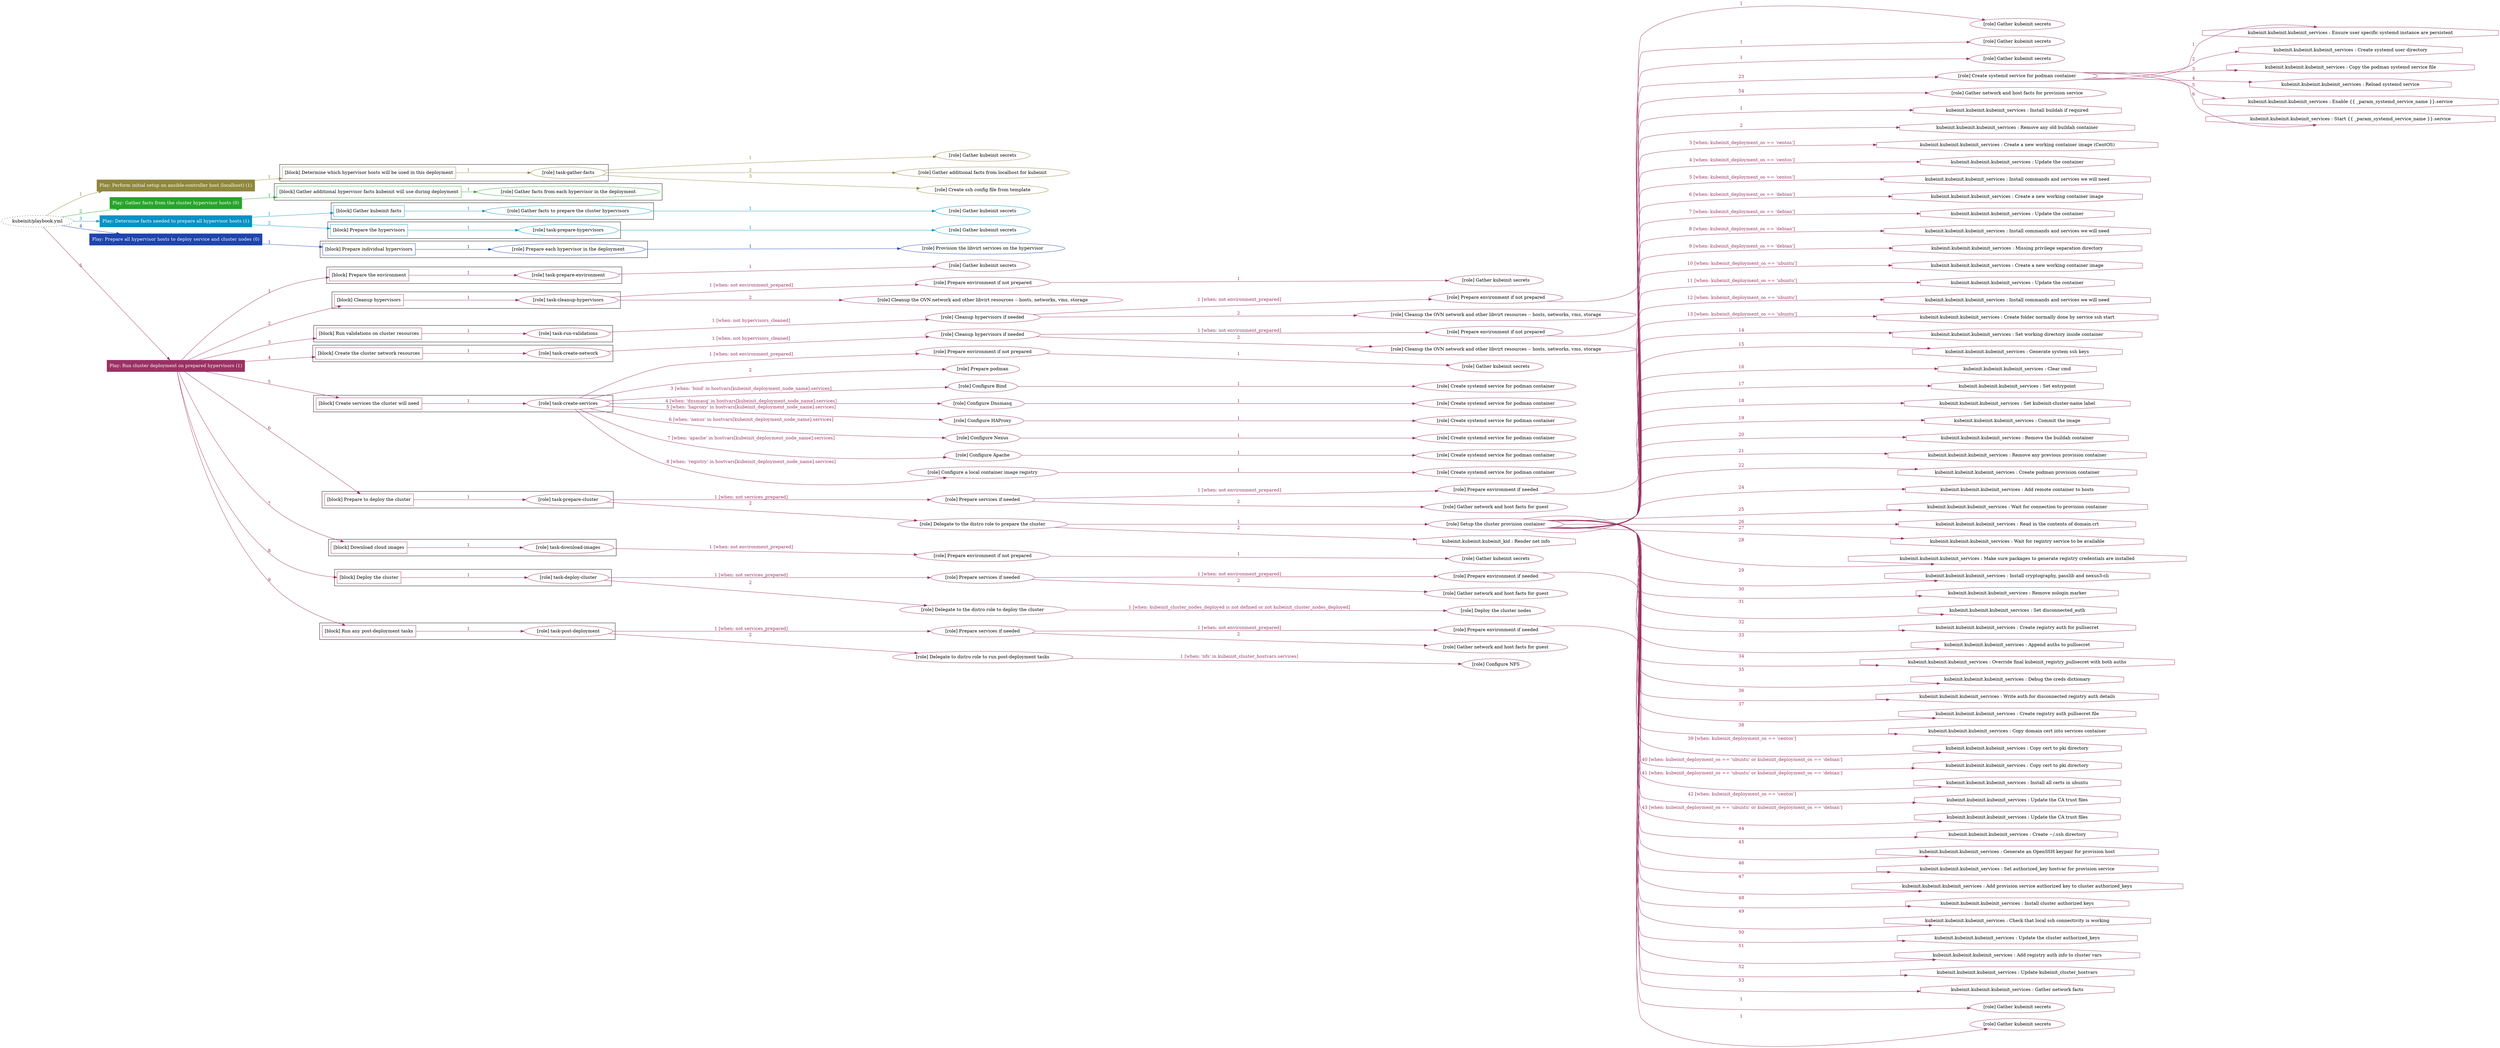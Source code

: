 digraph {
	graph [concentrate=true ordering=in rankdir=LR ratio=fill]
	edge [esep=5 sep=10]
	"kubeinit/playbook.yml" [URL="/home/runner/work/kubeinit/kubeinit/kubeinit/playbook.yml" id=playbook_3e022780 style=dotted]
	play_75b2520d [label="Play: Perform initial setup on ansible-controller host (localhost) (1)" URL="/home/runner/work/kubeinit/kubeinit/kubeinit/playbook.yml" color="#8f873d" fontcolor="#ffffff" id=play_75b2520d shape=box style=filled tooltip=localhost]
	"kubeinit/playbook.yml" -> play_75b2520d [label="1 " color="#8f873d" fontcolor="#8f873d" id=edge_c24d9a20 labeltooltip="1 " tooltip="1 "]
	subgraph "Gather kubeinit secrets" {
		role_4b3c1925 [label="[role] Gather kubeinit secrets" URL="/home/runner/.ansible/collections/ansible_collections/kubeinit/kubeinit/roles/kubeinit_prepare/tasks/build_hypervisors_group.yml" color="#8f873d" id=role_4b3c1925 tooltip="Gather kubeinit secrets"]
	}
	subgraph "Gather additional facts from localhost for kubeinit" {
		role_cf695c08 [label="[role] Gather additional facts from localhost for kubeinit" URL="/home/runner/.ansible/collections/ansible_collections/kubeinit/kubeinit/roles/kubeinit_prepare/tasks/build_hypervisors_group.yml" color="#8f873d" id=role_cf695c08 tooltip="Gather additional facts from localhost for kubeinit"]
	}
	subgraph "Create ssh config file from template" {
		role_6d578bcf [label="[role] Create ssh config file from template" URL="/home/runner/.ansible/collections/ansible_collections/kubeinit/kubeinit/roles/kubeinit_prepare/tasks/build_hypervisors_group.yml" color="#8f873d" id=role_6d578bcf tooltip="Create ssh config file from template"]
	}
	subgraph "task-gather-facts" {
		role_896e7561 [label="[role] task-gather-facts" URL="/home/runner/work/kubeinit/kubeinit/kubeinit/playbook.yml" color="#8f873d" id=role_896e7561 tooltip="task-gather-facts"]
		role_896e7561 -> role_4b3c1925 [label="1 " color="#8f873d" fontcolor="#8f873d" id=edge_9d42a30e labeltooltip="1 " tooltip="1 "]
		role_896e7561 -> role_cf695c08 [label="2 " color="#8f873d" fontcolor="#8f873d" id=edge_0bbb9f8c labeltooltip="2 " tooltip="2 "]
		role_896e7561 -> role_6d578bcf [label="3 " color="#8f873d" fontcolor="#8f873d" id=edge_ca4daf46 labeltooltip="3 " tooltip="3 "]
	}
	subgraph "Play: Perform initial setup on ansible-controller host (localhost) (1)" {
		play_75b2520d -> block_03e558ad [label=1 color="#8f873d" fontcolor="#8f873d" id=edge_45907403 labeltooltip=1 tooltip=1]
		subgraph cluster_block_03e558ad {
			block_03e558ad [label="[block] Determine which hypervisor hosts will be used in this deployment" URL="/home/runner/work/kubeinit/kubeinit/kubeinit/playbook.yml" color="#8f873d" id=block_03e558ad labeltooltip="Determine which hypervisor hosts will be used in this deployment" shape=box tooltip="Determine which hypervisor hosts will be used in this deployment"]
			block_03e558ad -> role_896e7561 [label="1 " color="#8f873d" fontcolor="#8f873d" id=edge_b12655c0 labeltooltip="1 " tooltip="1 "]
		}
	}
	play_a8670d38 [label="Play: Gather facts from the cluster hypervisor hosts (0)" URL="/home/runner/work/kubeinit/kubeinit/kubeinit/playbook.yml" color="#28a42c" fontcolor="#ffffff" id=play_a8670d38 shape=box style=filled tooltip="Play: Gather facts from the cluster hypervisor hosts (0)"]
	"kubeinit/playbook.yml" -> play_a8670d38 [label="2 " color="#28a42c" fontcolor="#28a42c" id=edge_923110ca labeltooltip="2 " tooltip="2 "]
	subgraph "Gather facts from each hypervisor in the deployment" {
		role_82c7f894 [label="[role] Gather facts from each hypervisor in the deployment" URL="/home/runner/work/kubeinit/kubeinit/kubeinit/playbook.yml" color="#28a42c" id=role_82c7f894 tooltip="Gather facts from each hypervisor in the deployment"]
	}
	subgraph "Play: Gather facts from the cluster hypervisor hosts (0)" {
		play_a8670d38 -> block_47103df5 [label=1 color="#28a42c" fontcolor="#28a42c" id=edge_fa60e655 labeltooltip=1 tooltip=1]
		subgraph cluster_block_47103df5 {
			block_47103df5 [label="[block] Gather additional hypervisor facts kubeinit will use during deployment" URL="/home/runner/work/kubeinit/kubeinit/kubeinit/playbook.yml" color="#28a42c" id=block_47103df5 labeltooltip="Gather additional hypervisor facts kubeinit will use during deployment" shape=box tooltip="Gather additional hypervisor facts kubeinit will use during deployment"]
			block_47103df5 -> role_82c7f894 [label="1 " color="#28a42c" fontcolor="#28a42c" id=edge_632ad618 labeltooltip="1 " tooltip="1 "]
		}
	}
	play_b3becc7c [label="Play: Determine facts needed to prepare all hypervisor hosts (1)" URL="/home/runner/work/kubeinit/kubeinit/kubeinit/playbook.yml" color="#0792c5" fontcolor="#ffffff" id=play_b3becc7c shape=box style=filled tooltip=localhost]
	"kubeinit/playbook.yml" -> play_b3becc7c [label="3 " color="#0792c5" fontcolor="#0792c5" id=edge_3ece193e labeltooltip="3 " tooltip="3 "]
	subgraph "Gather kubeinit secrets" {
		role_0fb1ce43 [label="[role] Gather kubeinit secrets" URL="/home/runner/.ansible/collections/ansible_collections/kubeinit/kubeinit/roles/kubeinit_prepare/tasks/gather_kubeinit_facts.yml" color="#0792c5" id=role_0fb1ce43 tooltip="Gather kubeinit secrets"]
	}
	subgraph "Gather facts to prepare the cluster hypervisors" {
		role_a7851ead [label="[role] Gather facts to prepare the cluster hypervisors" URL="/home/runner/work/kubeinit/kubeinit/kubeinit/playbook.yml" color="#0792c5" id=role_a7851ead tooltip="Gather facts to prepare the cluster hypervisors"]
		role_a7851ead -> role_0fb1ce43 [label="1 " color="#0792c5" fontcolor="#0792c5" id=edge_3426caac labeltooltip="1 " tooltip="1 "]
	}
	subgraph "Gather kubeinit secrets" {
		role_444ba2eb [label="[role] Gather kubeinit secrets" URL="/home/runner/.ansible/collections/ansible_collections/kubeinit/kubeinit/roles/kubeinit_prepare/tasks/gather_kubeinit_facts.yml" color="#0792c5" id=role_444ba2eb tooltip="Gather kubeinit secrets"]
	}
	subgraph "task-prepare-hypervisors" {
		role_3109c5a2 [label="[role] task-prepare-hypervisors" URL="/home/runner/work/kubeinit/kubeinit/kubeinit/playbook.yml" color="#0792c5" id=role_3109c5a2 tooltip="task-prepare-hypervisors"]
		role_3109c5a2 -> role_444ba2eb [label="1 " color="#0792c5" fontcolor="#0792c5" id=edge_16a3e648 labeltooltip="1 " tooltip="1 "]
	}
	subgraph "Play: Determine facts needed to prepare all hypervisor hosts (1)" {
		play_b3becc7c -> block_0f371520 [label=1 color="#0792c5" fontcolor="#0792c5" id=edge_d1ca09b9 labeltooltip=1 tooltip=1]
		subgraph cluster_block_0f371520 {
			block_0f371520 [label="[block] Gather kubeinit facts" URL="/home/runner/work/kubeinit/kubeinit/kubeinit/playbook.yml" color="#0792c5" id=block_0f371520 labeltooltip="Gather kubeinit facts" shape=box tooltip="Gather kubeinit facts"]
			block_0f371520 -> role_a7851ead [label="1 " color="#0792c5" fontcolor="#0792c5" id=edge_c43b0a6c labeltooltip="1 " tooltip="1 "]
		}
		play_b3becc7c -> block_4c49f2d8 [label=2 color="#0792c5" fontcolor="#0792c5" id=edge_ff3bc030 labeltooltip=2 tooltip=2]
		subgraph cluster_block_4c49f2d8 {
			block_4c49f2d8 [label="[block] Prepare the hypervisors" URL="/home/runner/work/kubeinit/kubeinit/kubeinit/playbook.yml" color="#0792c5" id=block_4c49f2d8 labeltooltip="Prepare the hypervisors" shape=box tooltip="Prepare the hypervisors"]
			block_4c49f2d8 -> role_3109c5a2 [label="1 " color="#0792c5" fontcolor="#0792c5" id=edge_01dde28d labeltooltip="1 " tooltip="1 "]
		}
	}
	play_182efe9e [label="Play: Prepare all hypervisor hosts to deploy service and cluster nodes (0)" URL="/home/runner/work/kubeinit/kubeinit/kubeinit/playbook.yml" color="#1e44ae" fontcolor="#ffffff" id=play_182efe9e shape=box style=filled tooltip="Play: Prepare all hypervisor hosts to deploy service and cluster nodes (0)"]
	"kubeinit/playbook.yml" -> play_182efe9e [label="4 " color="#1e44ae" fontcolor="#1e44ae" id=edge_210be56a labeltooltip="4 " tooltip="4 "]
	subgraph "Provision the libvirt services on the hypervisor" {
		role_d52bbdc7 [label="[role] Provision the libvirt services on the hypervisor" URL="/home/runner/.ansible/collections/ansible_collections/kubeinit/kubeinit/roles/kubeinit_prepare/tasks/prepare_hypervisor.yml" color="#1e44ae" id=role_d52bbdc7 tooltip="Provision the libvirt services on the hypervisor"]
	}
	subgraph "Prepare each hypervisor in the deployment" {
		role_a4128713 [label="[role] Prepare each hypervisor in the deployment" URL="/home/runner/work/kubeinit/kubeinit/kubeinit/playbook.yml" color="#1e44ae" id=role_a4128713 tooltip="Prepare each hypervisor in the deployment"]
		role_a4128713 -> role_d52bbdc7 [label="1 " color="#1e44ae" fontcolor="#1e44ae" id=edge_86c61a32 labeltooltip="1 " tooltip="1 "]
	}
	subgraph "Play: Prepare all hypervisor hosts to deploy service and cluster nodes (0)" {
		play_182efe9e -> block_b30636ac [label=1 color="#1e44ae" fontcolor="#1e44ae" id=edge_3335ca76 labeltooltip=1 tooltip=1]
		subgraph cluster_block_b30636ac {
			block_b30636ac [label="[block] Prepare individual hypervisors" URL="/home/runner/work/kubeinit/kubeinit/kubeinit/playbook.yml" color="#1e44ae" id=block_b30636ac labeltooltip="Prepare individual hypervisors" shape=box tooltip="Prepare individual hypervisors"]
			block_b30636ac -> role_a4128713 [label="1 " color="#1e44ae" fontcolor="#1e44ae" id=edge_9c181519 labeltooltip="1 " tooltip="1 "]
		}
	}
	play_43823312 [label="Play: Run cluster deployment on prepared hypervisors (1)" URL="/home/runner/work/kubeinit/kubeinit/kubeinit/playbook.yml" color="#9a3262" fontcolor="#ffffff" id=play_43823312 shape=box style=filled tooltip=localhost]
	"kubeinit/playbook.yml" -> play_43823312 [label="5 " color="#9a3262" fontcolor="#9a3262" id=edge_b37c0e09 labeltooltip="5 " tooltip="5 "]
	subgraph "Gather kubeinit secrets" {
		role_7391b5f4 [label="[role] Gather kubeinit secrets" URL="/home/runner/.ansible/collections/ansible_collections/kubeinit/kubeinit/roles/kubeinit_prepare/tasks/gather_kubeinit_facts.yml" color="#9a3262" id=role_7391b5f4 tooltip="Gather kubeinit secrets"]
	}
	subgraph "task-prepare-environment" {
		role_3f7035f8 [label="[role] task-prepare-environment" URL="/home/runner/work/kubeinit/kubeinit/kubeinit/playbook.yml" color="#9a3262" id=role_3f7035f8 tooltip="task-prepare-environment"]
		role_3f7035f8 -> role_7391b5f4 [label="1 " color="#9a3262" fontcolor="#9a3262" id=edge_8fe05133 labeltooltip="1 " tooltip="1 "]
	}
	subgraph "Gather kubeinit secrets" {
		role_2bbba44b [label="[role] Gather kubeinit secrets" URL="/home/runner/.ansible/collections/ansible_collections/kubeinit/kubeinit/roles/kubeinit_prepare/tasks/gather_kubeinit_facts.yml" color="#9a3262" id=role_2bbba44b tooltip="Gather kubeinit secrets"]
	}
	subgraph "Prepare environment if not prepared" {
		role_cb5e43b3 [label="[role] Prepare environment if not prepared" URL="/home/runner/.ansible/collections/ansible_collections/kubeinit/kubeinit/roles/kubeinit_prepare/tasks/cleanup_hypervisors.yml" color="#9a3262" id=role_cb5e43b3 tooltip="Prepare environment if not prepared"]
		role_cb5e43b3 -> role_2bbba44b [label="1 " color="#9a3262" fontcolor="#9a3262" id=edge_6dc03c0d labeltooltip="1 " tooltip="1 "]
	}
	subgraph "Cleanup the OVN network and other libvirt resources -- hosts, networks, vms, storage" {
		role_ee3e94e6 [label="[role] Cleanup the OVN network and other libvirt resources -- hosts, networks, vms, storage" URL="/home/runner/.ansible/collections/ansible_collections/kubeinit/kubeinit/roles/kubeinit_prepare/tasks/cleanup_hypervisors.yml" color="#9a3262" id=role_ee3e94e6 tooltip="Cleanup the OVN network and other libvirt resources -- hosts, networks, vms, storage"]
	}
	subgraph "task-cleanup-hypervisors" {
		role_443e4769 [label="[role] task-cleanup-hypervisors" URL="/home/runner/work/kubeinit/kubeinit/kubeinit/playbook.yml" color="#9a3262" id=role_443e4769 tooltip="task-cleanup-hypervisors"]
		role_443e4769 -> role_cb5e43b3 [label="1 [when: not environment_prepared]" color="#9a3262" fontcolor="#9a3262" id=edge_eede816d labeltooltip="1 [when: not environment_prepared]" tooltip="1 [when: not environment_prepared]"]
		role_443e4769 -> role_ee3e94e6 [label="2 " color="#9a3262" fontcolor="#9a3262" id=edge_01cd50de labeltooltip="2 " tooltip="2 "]
	}
	subgraph "Gather kubeinit secrets" {
		role_ea03daf9 [label="[role] Gather kubeinit secrets" URL="/home/runner/.ansible/collections/ansible_collections/kubeinit/kubeinit/roles/kubeinit_prepare/tasks/gather_kubeinit_facts.yml" color="#9a3262" id=role_ea03daf9 tooltip="Gather kubeinit secrets"]
	}
	subgraph "Prepare environment if not prepared" {
		role_332f8b91 [label="[role] Prepare environment if not prepared" URL="/home/runner/.ansible/collections/ansible_collections/kubeinit/kubeinit/roles/kubeinit_prepare/tasks/cleanup_hypervisors.yml" color="#9a3262" id=role_332f8b91 tooltip="Prepare environment if not prepared"]
		role_332f8b91 -> role_ea03daf9 [label="1 " color="#9a3262" fontcolor="#9a3262" id=edge_272539ed labeltooltip="1 " tooltip="1 "]
	}
	subgraph "Cleanup the OVN network and other libvirt resources -- hosts, networks, vms, storage" {
		role_9bbf0df5 [label="[role] Cleanup the OVN network and other libvirt resources -- hosts, networks, vms, storage" URL="/home/runner/.ansible/collections/ansible_collections/kubeinit/kubeinit/roles/kubeinit_prepare/tasks/cleanup_hypervisors.yml" color="#9a3262" id=role_9bbf0df5 tooltip="Cleanup the OVN network and other libvirt resources -- hosts, networks, vms, storage"]
	}
	subgraph "Cleanup hypervisors if needed" {
		role_54807c3f [label="[role] Cleanup hypervisors if needed" URL="/home/runner/.ansible/collections/ansible_collections/kubeinit/kubeinit/roles/kubeinit_validations/tasks/main.yml" color="#9a3262" id=role_54807c3f tooltip="Cleanup hypervisors if needed"]
		role_54807c3f -> role_332f8b91 [label="1 [when: not environment_prepared]" color="#9a3262" fontcolor="#9a3262" id=edge_0c479ecf labeltooltip="1 [when: not environment_prepared]" tooltip="1 [when: not environment_prepared]"]
		role_54807c3f -> role_9bbf0df5 [label="2 " color="#9a3262" fontcolor="#9a3262" id=edge_41f5ee01 labeltooltip="2 " tooltip="2 "]
	}
	subgraph "task-run-validations" {
		role_17f5243b [label="[role] task-run-validations" URL="/home/runner/work/kubeinit/kubeinit/kubeinit/playbook.yml" color="#9a3262" id=role_17f5243b tooltip="task-run-validations"]
		role_17f5243b -> role_54807c3f [label="1 [when: not hypervisors_cleaned]" color="#9a3262" fontcolor="#9a3262" id=edge_e80fa432 labeltooltip="1 [when: not hypervisors_cleaned]" tooltip="1 [when: not hypervisors_cleaned]"]
	}
	subgraph "Gather kubeinit secrets" {
		role_7c9d4f19 [label="[role] Gather kubeinit secrets" URL="/home/runner/.ansible/collections/ansible_collections/kubeinit/kubeinit/roles/kubeinit_prepare/tasks/gather_kubeinit_facts.yml" color="#9a3262" id=role_7c9d4f19 tooltip="Gather kubeinit secrets"]
	}
	subgraph "Prepare environment if not prepared" {
		role_c6d9df4b [label="[role] Prepare environment if not prepared" URL="/home/runner/.ansible/collections/ansible_collections/kubeinit/kubeinit/roles/kubeinit_prepare/tasks/cleanup_hypervisors.yml" color="#9a3262" id=role_c6d9df4b tooltip="Prepare environment if not prepared"]
		role_c6d9df4b -> role_7c9d4f19 [label="1 " color="#9a3262" fontcolor="#9a3262" id=edge_a41cdfe1 labeltooltip="1 " tooltip="1 "]
	}
	subgraph "Cleanup the OVN network and other libvirt resources -- hosts, networks, vms, storage" {
		role_8800d0d0 [label="[role] Cleanup the OVN network and other libvirt resources -- hosts, networks, vms, storage" URL="/home/runner/.ansible/collections/ansible_collections/kubeinit/kubeinit/roles/kubeinit_prepare/tasks/cleanup_hypervisors.yml" color="#9a3262" id=role_8800d0d0 tooltip="Cleanup the OVN network and other libvirt resources -- hosts, networks, vms, storage"]
	}
	subgraph "Cleanup hypervisors if needed" {
		role_d7c28c2f [label="[role] Cleanup hypervisors if needed" URL="/home/runner/.ansible/collections/ansible_collections/kubeinit/kubeinit/roles/kubeinit_libvirt/tasks/create_network.yml" color="#9a3262" id=role_d7c28c2f tooltip="Cleanup hypervisors if needed"]
		role_d7c28c2f -> role_c6d9df4b [label="1 [when: not environment_prepared]" color="#9a3262" fontcolor="#9a3262" id=edge_24995996 labeltooltip="1 [when: not environment_prepared]" tooltip="1 [when: not environment_prepared]"]
		role_d7c28c2f -> role_8800d0d0 [label="2 " color="#9a3262" fontcolor="#9a3262" id=edge_7704d097 labeltooltip="2 " tooltip="2 "]
	}
	subgraph "task-create-network" {
		role_03b2bc80 [label="[role] task-create-network" URL="/home/runner/work/kubeinit/kubeinit/kubeinit/playbook.yml" color="#9a3262" id=role_03b2bc80 tooltip="task-create-network"]
		role_03b2bc80 -> role_d7c28c2f [label="1 [when: not hypervisors_cleaned]" color="#9a3262" fontcolor="#9a3262" id=edge_8a5a8ea2 labeltooltip="1 [when: not hypervisors_cleaned]" tooltip="1 [when: not hypervisors_cleaned]"]
	}
	subgraph "Gather kubeinit secrets" {
		role_47baa909 [label="[role] Gather kubeinit secrets" URL="/home/runner/.ansible/collections/ansible_collections/kubeinit/kubeinit/roles/kubeinit_prepare/tasks/gather_kubeinit_facts.yml" color="#9a3262" id=role_47baa909 tooltip="Gather kubeinit secrets"]
	}
	subgraph "Prepare environment if not prepared" {
		role_c190fea9 [label="[role] Prepare environment if not prepared" URL="/home/runner/.ansible/collections/ansible_collections/kubeinit/kubeinit/roles/kubeinit_services/tasks/main.yml" color="#9a3262" id=role_c190fea9 tooltip="Prepare environment if not prepared"]
		role_c190fea9 -> role_47baa909 [label="1 " color="#9a3262" fontcolor="#9a3262" id=edge_6fb13182 labeltooltip="1 " tooltip="1 "]
	}
	subgraph "Prepare podman" {
		role_0b94502e [label="[role] Prepare podman" URL="/home/runner/.ansible/collections/ansible_collections/kubeinit/kubeinit/roles/kubeinit_services/tasks/00_create_service_pod.yml" color="#9a3262" id=role_0b94502e tooltip="Prepare podman"]
	}
	subgraph "Create systemd service for podman container" {
		role_2e0d0ec4 [label="[role] Create systemd service for podman container" URL="/home/runner/.ansible/collections/ansible_collections/kubeinit/kubeinit/roles/kubeinit_bind/tasks/main.yml" color="#9a3262" id=role_2e0d0ec4 tooltip="Create systemd service for podman container"]
	}
	subgraph "Configure Bind" {
		role_cd8cf6a2 [label="[role] Configure Bind" URL="/home/runner/.ansible/collections/ansible_collections/kubeinit/kubeinit/roles/kubeinit_services/tasks/start_services_containers.yml" color="#9a3262" id=role_cd8cf6a2 tooltip="Configure Bind"]
		role_cd8cf6a2 -> role_2e0d0ec4 [label="1 " color="#9a3262" fontcolor="#9a3262" id=edge_b8c452e8 labeltooltip="1 " tooltip="1 "]
	}
	subgraph "Create systemd service for podman container" {
		role_81ab9bd8 [label="[role] Create systemd service for podman container" URL="/home/runner/.ansible/collections/ansible_collections/kubeinit/kubeinit/roles/kubeinit_dnsmasq/tasks/main.yml" color="#9a3262" id=role_81ab9bd8 tooltip="Create systemd service for podman container"]
	}
	subgraph "Configure Dnsmasq" {
		role_6dd088a3 [label="[role] Configure Dnsmasq" URL="/home/runner/.ansible/collections/ansible_collections/kubeinit/kubeinit/roles/kubeinit_services/tasks/start_services_containers.yml" color="#9a3262" id=role_6dd088a3 tooltip="Configure Dnsmasq"]
		role_6dd088a3 -> role_81ab9bd8 [label="1 " color="#9a3262" fontcolor="#9a3262" id=edge_316513be labeltooltip="1 " tooltip="1 "]
	}
	subgraph "Create systemd service for podman container" {
		role_b1da200d [label="[role] Create systemd service for podman container" URL="/home/runner/.ansible/collections/ansible_collections/kubeinit/kubeinit/roles/kubeinit_haproxy/tasks/main.yml" color="#9a3262" id=role_b1da200d tooltip="Create systemd service for podman container"]
	}
	subgraph "Configure HAProxy" {
		role_11bc6f03 [label="[role] Configure HAProxy" URL="/home/runner/.ansible/collections/ansible_collections/kubeinit/kubeinit/roles/kubeinit_services/tasks/start_services_containers.yml" color="#9a3262" id=role_11bc6f03 tooltip="Configure HAProxy"]
		role_11bc6f03 -> role_b1da200d [label="1 " color="#9a3262" fontcolor="#9a3262" id=edge_5b1ed186 labeltooltip="1 " tooltip="1 "]
	}
	subgraph "Create systemd service for podman container" {
		role_4ea95695 [label="[role] Create systemd service for podman container" URL="/home/runner/.ansible/collections/ansible_collections/kubeinit/kubeinit/roles/kubeinit_nexus/tasks/main.yml" color="#9a3262" id=role_4ea95695 tooltip="Create systemd service for podman container"]
	}
	subgraph "Configure Nexus" {
		role_9c17bc10 [label="[role] Configure Nexus" URL="/home/runner/.ansible/collections/ansible_collections/kubeinit/kubeinit/roles/kubeinit_services/tasks/start_services_containers.yml" color="#9a3262" id=role_9c17bc10 tooltip="Configure Nexus"]
		role_9c17bc10 -> role_4ea95695 [label="1 " color="#9a3262" fontcolor="#9a3262" id=edge_31c18de6 labeltooltip="1 " tooltip="1 "]
	}
	subgraph "Create systemd service for podman container" {
		role_746bbe1f [label="[role] Create systemd service for podman container" URL="/home/runner/.ansible/collections/ansible_collections/kubeinit/kubeinit/roles/kubeinit_apache/tasks/main.yml" color="#9a3262" id=role_746bbe1f tooltip="Create systemd service for podman container"]
	}
	subgraph "Configure Apache" {
		role_8ca7f70a [label="[role] Configure Apache" URL="/home/runner/.ansible/collections/ansible_collections/kubeinit/kubeinit/roles/kubeinit_services/tasks/start_services_containers.yml" color="#9a3262" id=role_8ca7f70a tooltip="Configure Apache"]
		role_8ca7f70a -> role_746bbe1f [label="1 " color="#9a3262" fontcolor="#9a3262" id=edge_53d327b2 labeltooltip="1 " tooltip="1 "]
	}
	subgraph "Create systemd service for podman container" {
		role_7eeb532a [label="[role] Create systemd service for podman container" URL="/home/runner/.ansible/collections/ansible_collections/kubeinit/kubeinit/roles/kubeinit_registry/tasks/main.yml" color="#9a3262" id=role_7eeb532a tooltip="Create systemd service for podman container"]
	}
	subgraph "Configure a local container image registry" {
		role_c95713e4 [label="[role] Configure a local container image registry" URL="/home/runner/.ansible/collections/ansible_collections/kubeinit/kubeinit/roles/kubeinit_services/tasks/start_services_containers.yml" color="#9a3262" id=role_c95713e4 tooltip="Configure a local container image registry"]
		role_c95713e4 -> role_7eeb532a [label="1 " color="#9a3262" fontcolor="#9a3262" id=edge_6ce9582e labeltooltip="1 " tooltip="1 "]
	}
	subgraph "task-create-services" {
		role_c686624b [label="[role] task-create-services" URL="/home/runner/work/kubeinit/kubeinit/kubeinit/playbook.yml" color="#9a3262" id=role_c686624b tooltip="task-create-services"]
		role_c686624b -> role_c190fea9 [label="1 [when: not environment_prepared]" color="#9a3262" fontcolor="#9a3262" id=edge_4712945f labeltooltip="1 [when: not environment_prepared]" tooltip="1 [when: not environment_prepared]"]
		role_c686624b -> role_0b94502e [label="2 " color="#9a3262" fontcolor="#9a3262" id=edge_efceb2ca labeltooltip="2 " tooltip="2 "]
		role_c686624b -> role_cd8cf6a2 [label="3 [when: 'bind' in hostvars[kubeinit_deployment_node_name].services]" color="#9a3262" fontcolor="#9a3262" id=edge_bc058818 labeltooltip="3 [when: 'bind' in hostvars[kubeinit_deployment_node_name].services]" tooltip="3 [when: 'bind' in hostvars[kubeinit_deployment_node_name].services]"]
		role_c686624b -> role_6dd088a3 [label="4 [when: 'dnsmasq' in hostvars[kubeinit_deployment_node_name].services]" color="#9a3262" fontcolor="#9a3262" id=edge_4ff6d650 labeltooltip="4 [when: 'dnsmasq' in hostvars[kubeinit_deployment_node_name].services]" tooltip="4 [when: 'dnsmasq' in hostvars[kubeinit_deployment_node_name].services]"]
		role_c686624b -> role_11bc6f03 [label="5 [when: 'haproxy' in hostvars[kubeinit_deployment_node_name].services]" color="#9a3262" fontcolor="#9a3262" id=edge_45bf9367 labeltooltip="5 [when: 'haproxy' in hostvars[kubeinit_deployment_node_name].services]" tooltip="5 [when: 'haproxy' in hostvars[kubeinit_deployment_node_name].services]"]
		role_c686624b -> role_9c17bc10 [label="6 [when: 'nexus' in hostvars[kubeinit_deployment_node_name].services]" color="#9a3262" fontcolor="#9a3262" id=edge_ffba8159 labeltooltip="6 [when: 'nexus' in hostvars[kubeinit_deployment_node_name].services]" tooltip="6 [when: 'nexus' in hostvars[kubeinit_deployment_node_name].services]"]
		role_c686624b -> role_8ca7f70a [label="7 [when: 'apache' in hostvars[kubeinit_deployment_node_name].services]" color="#9a3262" fontcolor="#9a3262" id=edge_5005c199 labeltooltip="7 [when: 'apache' in hostvars[kubeinit_deployment_node_name].services]" tooltip="7 [when: 'apache' in hostvars[kubeinit_deployment_node_name].services]"]
		role_c686624b -> role_c95713e4 [label="8 [when: 'registry' in hostvars[kubeinit_deployment_node_name].services]" color="#9a3262" fontcolor="#9a3262" id=edge_38c75b53 labeltooltip="8 [when: 'registry' in hostvars[kubeinit_deployment_node_name].services]" tooltip="8 [when: 'registry' in hostvars[kubeinit_deployment_node_name].services]"]
	}
	subgraph "Gather kubeinit secrets" {
		role_3630109f [label="[role] Gather kubeinit secrets" URL="/home/runner/.ansible/collections/ansible_collections/kubeinit/kubeinit/roles/kubeinit_prepare/tasks/gather_kubeinit_facts.yml" color="#9a3262" id=role_3630109f tooltip="Gather kubeinit secrets"]
	}
	subgraph "Prepare environment if needed" {
		role_41476cb8 [label="[role] Prepare environment if needed" URL="/home/runner/.ansible/collections/ansible_collections/kubeinit/kubeinit/roles/kubeinit_services/tasks/prepare_services.yml" color="#9a3262" id=role_41476cb8 tooltip="Prepare environment if needed"]
		role_41476cb8 -> role_3630109f [label="1 " color="#9a3262" fontcolor="#9a3262" id=edge_fe94cd4b labeltooltip="1 " tooltip="1 "]
	}
	subgraph "Gather network and host facts for guest" {
		role_675cc3e4 [label="[role] Gather network and host facts for guest" URL="/home/runner/.ansible/collections/ansible_collections/kubeinit/kubeinit/roles/kubeinit_services/tasks/prepare_services.yml" color="#9a3262" id=role_675cc3e4 tooltip="Gather network and host facts for guest"]
	}
	subgraph "Prepare services if needed" {
		role_92705316 [label="[role] Prepare services if needed" URL="/home/runner/.ansible/collections/ansible_collections/kubeinit/kubeinit/roles/kubeinit_prepare/tasks/prepare_cluster.yml" color="#9a3262" id=role_92705316 tooltip="Prepare services if needed"]
		role_92705316 -> role_41476cb8 [label="1 [when: not environment_prepared]" color="#9a3262" fontcolor="#9a3262" id=edge_267093b3 labeltooltip="1 [when: not environment_prepared]" tooltip="1 [when: not environment_prepared]"]
		role_92705316 -> role_675cc3e4 [label="2 " color="#9a3262" fontcolor="#9a3262" id=edge_14fc7f67 labeltooltip="2 " tooltip="2 "]
	}
	subgraph "Create systemd service for podman container" {
		role_fb256685 [label="[role] Create systemd service for podman container" URL="/home/runner/.ansible/collections/ansible_collections/kubeinit/kubeinit/roles/kubeinit_services/tasks/create_provision_container.yml" color="#9a3262" id=role_fb256685 tooltip="Create systemd service for podman container"]
		task_a18a41c4 [label="kubeinit.kubeinit.kubeinit_services : Ensure user specific systemd instance are persistent" URL="/home/runner/.ansible/collections/ansible_collections/kubeinit/kubeinit/roles/kubeinit_services/tasks/create_managed_service.yml" color="#9a3262" id=task_a18a41c4 shape=octagon tooltip="kubeinit.kubeinit.kubeinit_services : Ensure user specific systemd instance are persistent"]
		role_fb256685 -> task_a18a41c4 [label="1 " color="#9a3262" fontcolor="#9a3262" id=edge_aee554b8 labeltooltip="1 " tooltip="1 "]
		task_3e7a6a9a [label="kubeinit.kubeinit.kubeinit_services : Create systemd user directory" URL="/home/runner/.ansible/collections/ansible_collections/kubeinit/kubeinit/roles/kubeinit_services/tasks/create_managed_service.yml" color="#9a3262" id=task_3e7a6a9a shape=octagon tooltip="kubeinit.kubeinit.kubeinit_services : Create systemd user directory"]
		role_fb256685 -> task_3e7a6a9a [label="2 " color="#9a3262" fontcolor="#9a3262" id=edge_ed11e4f8 labeltooltip="2 " tooltip="2 "]
		task_c48f45c0 [label="kubeinit.kubeinit.kubeinit_services : Copy the podman systemd service file" URL="/home/runner/.ansible/collections/ansible_collections/kubeinit/kubeinit/roles/kubeinit_services/tasks/create_managed_service.yml" color="#9a3262" id=task_c48f45c0 shape=octagon tooltip="kubeinit.kubeinit.kubeinit_services : Copy the podman systemd service file"]
		role_fb256685 -> task_c48f45c0 [label="3 " color="#9a3262" fontcolor="#9a3262" id=edge_af1710bd labeltooltip="3 " tooltip="3 "]
		task_1b9edc76 [label="kubeinit.kubeinit.kubeinit_services : Reload systemd service" URL="/home/runner/.ansible/collections/ansible_collections/kubeinit/kubeinit/roles/kubeinit_services/tasks/create_managed_service.yml" color="#9a3262" id=task_1b9edc76 shape=octagon tooltip="kubeinit.kubeinit.kubeinit_services : Reload systemd service"]
		role_fb256685 -> task_1b9edc76 [label="4 " color="#9a3262" fontcolor="#9a3262" id=edge_f6f79c31 labeltooltip="4 " tooltip="4 "]
		task_3010d9bf [label="kubeinit.kubeinit.kubeinit_services : Enable {{ _param_systemd_service_name }}.service" URL="/home/runner/.ansible/collections/ansible_collections/kubeinit/kubeinit/roles/kubeinit_services/tasks/create_managed_service.yml" color="#9a3262" id=task_3010d9bf shape=octagon tooltip="kubeinit.kubeinit.kubeinit_services : Enable {{ _param_systemd_service_name }}.service"]
		role_fb256685 -> task_3010d9bf [label="5 " color="#9a3262" fontcolor="#9a3262" id=edge_7170af90 labeltooltip="5 " tooltip="5 "]
		task_9bddc11a [label="kubeinit.kubeinit.kubeinit_services : Start {{ _param_systemd_service_name }}.service" URL="/home/runner/.ansible/collections/ansible_collections/kubeinit/kubeinit/roles/kubeinit_services/tasks/create_managed_service.yml" color="#9a3262" id=task_9bddc11a shape=octagon tooltip="kubeinit.kubeinit.kubeinit_services : Start {{ _param_systemd_service_name }}.service"]
		role_fb256685 -> task_9bddc11a [label="6 " color="#9a3262" fontcolor="#9a3262" id=edge_62d1c6a0 labeltooltip="6 " tooltip="6 "]
	}
	subgraph "Gather network and host facts for provision service" {
		role_1ac31379 [label="[role] Gather network and host facts for provision service" URL="/home/runner/.ansible/collections/ansible_collections/kubeinit/kubeinit/roles/kubeinit_services/tasks/create_provision_container.yml" color="#9a3262" id=role_1ac31379 tooltip="Gather network and host facts for provision service"]
	}
	subgraph "Setup the cluster provision container" {
		role_01fe79c2 [label="[role] Setup the cluster provision container" URL="/home/runner/.ansible/collections/ansible_collections/kubeinit/kubeinit/roles/kubeinit_kid/tasks/prepare_cluster.yml" color="#9a3262" id=role_01fe79c2 tooltip="Setup the cluster provision container"]
		task_22e3fe11 [label="kubeinit.kubeinit.kubeinit_services : Install buildah if required" URL="/home/runner/.ansible/collections/ansible_collections/kubeinit/kubeinit/roles/kubeinit_services/tasks/create_provision_container.yml" color="#9a3262" id=task_22e3fe11 shape=octagon tooltip="kubeinit.kubeinit.kubeinit_services : Install buildah if required"]
		role_01fe79c2 -> task_22e3fe11 [label="1 " color="#9a3262" fontcolor="#9a3262" id=edge_f4ae6163 labeltooltip="1 " tooltip="1 "]
		task_72ac1a8e [label="kubeinit.kubeinit.kubeinit_services : Remove any old buildah container" URL="/home/runner/.ansible/collections/ansible_collections/kubeinit/kubeinit/roles/kubeinit_services/tasks/create_provision_container.yml" color="#9a3262" id=task_72ac1a8e shape=octagon tooltip="kubeinit.kubeinit.kubeinit_services : Remove any old buildah container"]
		role_01fe79c2 -> task_72ac1a8e [label="2 " color="#9a3262" fontcolor="#9a3262" id=edge_44dc9313 labeltooltip="2 " tooltip="2 "]
		task_27fee220 [label="kubeinit.kubeinit.kubeinit_services : Create a new working container image (CentOS)" URL="/home/runner/.ansible/collections/ansible_collections/kubeinit/kubeinit/roles/kubeinit_services/tasks/create_provision_container.yml" color="#9a3262" id=task_27fee220 shape=octagon tooltip="kubeinit.kubeinit.kubeinit_services : Create a new working container image (CentOS)"]
		role_01fe79c2 -> task_27fee220 [label="3 [when: kubeinit_deployment_os == 'centos']" color="#9a3262" fontcolor="#9a3262" id=edge_36342973 labeltooltip="3 [when: kubeinit_deployment_os == 'centos']" tooltip="3 [when: kubeinit_deployment_os == 'centos']"]
		task_b2f43013 [label="kubeinit.kubeinit.kubeinit_services : Update the container" URL="/home/runner/.ansible/collections/ansible_collections/kubeinit/kubeinit/roles/kubeinit_services/tasks/create_provision_container.yml" color="#9a3262" id=task_b2f43013 shape=octagon tooltip="kubeinit.kubeinit.kubeinit_services : Update the container"]
		role_01fe79c2 -> task_b2f43013 [label="4 [when: kubeinit_deployment_os == 'centos']" color="#9a3262" fontcolor="#9a3262" id=edge_f3efa95e labeltooltip="4 [when: kubeinit_deployment_os == 'centos']" tooltip="4 [when: kubeinit_deployment_os == 'centos']"]
		task_688917ef [label="kubeinit.kubeinit.kubeinit_services : Install commands and services we will need" URL="/home/runner/.ansible/collections/ansible_collections/kubeinit/kubeinit/roles/kubeinit_services/tasks/create_provision_container.yml" color="#9a3262" id=task_688917ef shape=octagon tooltip="kubeinit.kubeinit.kubeinit_services : Install commands and services we will need"]
		role_01fe79c2 -> task_688917ef [label="5 [when: kubeinit_deployment_os == 'centos']" color="#9a3262" fontcolor="#9a3262" id=edge_21c3b8c5 labeltooltip="5 [when: kubeinit_deployment_os == 'centos']" tooltip="5 [when: kubeinit_deployment_os == 'centos']"]
		task_38607445 [label="kubeinit.kubeinit.kubeinit_services : Create a new working container image" URL="/home/runner/.ansible/collections/ansible_collections/kubeinit/kubeinit/roles/kubeinit_services/tasks/create_provision_container.yml" color="#9a3262" id=task_38607445 shape=octagon tooltip="kubeinit.kubeinit.kubeinit_services : Create a new working container image"]
		role_01fe79c2 -> task_38607445 [label="6 [when: kubeinit_deployment_os == 'debian']" color="#9a3262" fontcolor="#9a3262" id=edge_8118cccf labeltooltip="6 [when: kubeinit_deployment_os == 'debian']" tooltip="6 [when: kubeinit_deployment_os == 'debian']"]
		task_9398dbee [label="kubeinit.kubeinit.kubeinit_services : Update the container" URL="/home/runner/.ansible/collections/ansible_collections/kubeinit/kubeinit/roles/kubeinit_services/tasks/create_provision_container.yml" color="#9a3262" id=task_9398dbee shape=octagon tooltip="kubeinit.kubeinit.kubeinit_services : Update the container"]
		role_01fe79c2 -> task_9398dbee [label="7 [when: kubeinit_deployment_os == 'debian']" color="#9a3262" fontcolor="#9a3262" id=edge_203d843c labeltooltip="7 [when: kubeinit_deployment_os == 'debian']" tooltip="7 [when: kubeinit_deployment_os == 'debian']"]
		task_15cad26b [label="kubeinit.kubeinit.kubeinit_services : Install commands and services we will need" URL="/home/runner/.ansible/collections/ansible_collections/kubeinit/kubeinit/roles/kubeinit_services/tasks/create_provision_container.yml" color="#9a3262" id=task_15cad26b shape=octagon tooltip="kubeinit.kubeinit.kubeinit_services : Install commands and services we will need"]
		role_01fe79c2 -> task_15cad26b [label="8 [when: kubeinit_deployment_os == 'debian']" color="#9a3262" fontcolor="#9a3262" id=edge_c9004bc0 labeltooltip="8 [when: kubeinit_deployment_os == 'debian']" tooltip="8 [when: kubeinit_deployment_os == 'debian']"]
		task_a66ef3e8 [label="kubeinit.kubeinit.kubeinit_services : Missing privilege separation directory" URL="/home/runner/.ansible/collections/ansible_collections/kubeinit/kubeinit/roles/kubeinit_services/tasks/create_provision_container.yml" color="#9a3262" id=task_a66ef3e8 shape=octagon tooltip="kubeinit.kubeinit.kubeinit_services : Missing privilege separation directory"]
		role_01fe79c2 -> task_a66ef3e8 [label="9 [when: kubeinit_deployment_os == 'debian']" color="#9a3262" fontcolor="#9a3262" id=edge_bf6c05ba labeltooltip="9 [when: kubeinit_deployment_os == 'debian']" tooltip="9 [when: kubeinit_deployment_os == 'debian']"]
		task_64246a13 [label="kubeinit.kubeinit.kubeinit_services : Create a new working container image" URL="/home/runner/.ansible/collections/ansible_collections/kubeinit/kubeinit/roles/kubeinit_services/tasks/create_provision_container.yml" color="#9a3262" id=task_64246a13 shape=octagon tooltip="kubeinit.kubeinit.kubeinit_services : Create a new working container image"]
		role_01fe79c2 -> task_64246a13 [label="10 [when: kubeinit_deployment_os == 'ubuntu']" color="#9a3262" fontcolor="#9a3262" id=edge_924fd41a labeltooltip="10 [when: kubeinit_deployment_os == 'ubuntu']" tooltip="10 [when: kubeinit_deployment_os == 'ubuntu']"]
		task_929e9dd7 [label="kubeinit.kubeinit.kubeinit_services : Update the container" URL="/home/runner/.ansible/collections/ansible_collections/kubeinit/kubeinit/roles/kubeinit_services/tasks/create_provision_container.yml" color="#9a3262" id=task_929e9dd7 shape=octagon tooltip="kubeinit.kubeinit.kubeinit_services : Update the container"]
		role_01fe79c2 -> task_929e9dd7 [label="11 [when: kubeinit_deployment_os == 'ubuntu']" color="#9a3262" fontcolor="#9a3262" id=edge_bed6edd3 labeltooltip="11 [when: kubeinit_deployment_os == 'ubuntu']" tooltip="11 [when: kubeinit_deployment_os == 'ubuntu']"]
		task_fabada16 [label="kubeinit.kubeinit.kubeinit_services : Install commands and services we will need" URL="/home/runner/.ansible/collections/ansible_collections/kubeinit/kubeinit/roles/kubeinit_services/tasks/create_provision_container.yml" color="#9a3262" id=task_fabada16 shape=octagon tooltip="kubeinit.kubeinit.kubeinit_services : Install commands and services we will need"]
		role_01fe79c2 -> task_fabada16 [label="12 [when: kubeinit_deployment_os == 'ubuntu']" color="#9a3262" fontcolor="#9a3262" id=edge_9d3215f0 labeltooltip="12 [when: kubeinit_deployment_os == 'ubuntu']" tooltip="12 [when: kubeinit_deployment_os == 'ubuntu']"]
		task_94dc4452 [label="kubeinit.kubeinit.kubeinit_services : Create folder normally done by service ssh start" URL="/home/runner/.ansible/collections/ansible_collections/kubeinit/kubeinit/roles/kubeinit_services/tasks/create_provision_container.yml" color="#9a3262" id=task_94dc4452 shape=octagon tooltip="kubeinit.kubeinit.kubeinit_services : Create folder normally done by service ssh start"]
		role_01fe79c2 -> task_94dc4452 [label="13 [when: kubeinit_deployment_os == 'ubuntu']" color="#9a3262" fontcolor="#9a3262" id=edge_9d8bf8c2 labeltooltip="13 [when: kubeinit_deployment_os == 'ubuntu']" tooltip="13 [when: kubeinit_deployment_os == 'ubuntu']"]
		task_9a24f5f4 [label="kubeinit.kubeinit.kubeinit_services : Set working directory inside container" URL="/home/runner/.ansible/collections/ansible_collections/kubeinit/kubeinit/roles/kubeinit_services/tasks/create_provision_container.yml" color="#9a3262" id=task_9a24f5f4 shape=octagon tooltip="kubeinit.kubeinit.kubeinit_services : Set working directory inside container"]
		role_01fe79c2 -> task_9a24f5f4 [label="14 " color="#9a3262" fontcolor="#9a3262" id=edge_fd23e91f labeltooltip="14 " tooltip="14 "]
		task_01084ebe [label="kubeinit.kubeinit.kubeinit_services : Generate system ssh keys" URL="/home/runner/.ansible/collections/ansible_collections/kubeinit/kubeinit/roles/kubeinit_services/tasks/create_provision_container.yml" color="#9a3262" id=task_01084ebe shape=octagon tooltip="kubeinit.kubeinit.kubeinit_services : Generate system ssh keys"]
		role_01fe79c2 -> task_01084ebe [label="15 " color="#9a3262" fontcolor="#9a3262" id=edge_4e25cea8 labeltooltip="15 " tooltip="15 "]
		task_dff9cd71 [label="kubeinit.kubeinit.kubeinit_services : Clear cmd" URL="/home/runner/.ansible/collections/ansible_collections/kubeinit/kubeinit/roles/kubeinit_services/tasks/create_provision_container.yml" color="#9a3262" id=task_dff9cd71 shape=octagon tooltip="kubeinit.kubeinit.kubeinit_services : Clear cmd"]
		role_01fe79c2 -> task_dff9cd71 [label="16 " color="#9a3262" fontcolor="#9a3262" id=edge_a387f632 labeltooltip="16 " tooltip="16 "]
		task_39a3aebd [label="kubeinit.kubeinit.kubeinit_services : Set entrypoint" URL="/home/runner/.ansible/collections/ansible_collections/kubeinit/kubeinit/roles/kubeinit_services/tasks/create_provision_container.yml" color="#9a3262" id=task_39a3aebd shape=octagon tooltip="kubeinit.kubeinit.kubeinit_services : Set entrypoint"]
		role_01fe79c2 -> task_39a3aebd [label="17 " color="#9a3262" fontcolor="#9a3262" id=edge_599974f5 labeltooltip="17 " tooltip="17 "]
		task_c4287c0d [label="kubeinit.kubeinit.kubeinit_services : Set kubeinit-cluster-name label" URL="/home/runner/.ansible/collections/ansible_collections/kubeinit/kubeinit/roles/kubeinit_services/tasks/create_provision_container.yml" color="#9a3262" id=task_c4287c0d shape=octagon tooltip="kubeinit.kubeinit.kubeinit_services : Set kubeinit-cluster-name label"]
		role_01fe79c2 -> task_c4287c0d [label="18 " color="#9a3262" fontcolor="#9a3262" id=edge_7d2f0e72 labeltooltip="18 " tooltip="18 "]
		task_5d8ec1b6 [label="kubeinit.kubeinit.kubeinit_services : Commit the image" URL="/home/runner/.ansible/collections/ansible_collections/kubeinit/kubeinit/roles/kubeinit_services/tasks/create_provision_container.yml" color="#9a3262" id=task_5d8ec1b6 shape=octagon tooltip="kubeinit.kubeinit.kubeinit_services : Commit the image"]
		role_01fe79c2 -> task_5d8ec1b6 [label="19 " color="#9a3262" fontcolor="#9a3262" id=edge_1a839b29 labeltooltip="19 " tooltip="19 "]
		task_aedf9307 [label="kubeinit.kubeinit.kubeinit_services : Remove the buildah container" URL="/home/runner/.ansible/collections/ansible_collections/kubeinit/kubeinit/roles/kubeinit_services/tasks/create_provision_container.yml" color="#9a3262" id=task_aedf9307 shape=octagon tooltip="kubeinit.kubeinit.kubeinit_services : Remove the buildah container"]
		role_01fe79c2 -> task_aedf9307 [label="20 " color="#9a3262" fontcolor="#9a3262" id=edge_711637b2 labeltooltip="20 " tooltip="20 "]
		task_3fcefa55 [label="kubeinit.kubeinit.kubeinit_services : Remove any previous provision container" URL="/home/runner/.ansible/collections/ansible_collections/kubeinit/kubeinit/roles/kubeinit_services/tasks/create_provision_container.yml" color="#9a3262" id=task_3fcefa55 shape=octagon tooltip="kubeinit.kubeinit.kubeinit_services : Remove any previous provision container"]
		role_01fe79c2 -> task_3fcefa55 [label="21 " color="#9a3262" fontcolor="#9a3262" id=edge_2ebb8314 labeltooltip="21 " tooltip="21 "]
		task_5fd80dcd [label="kubeinit.kubeinit.kubeinit_services : Create podman provision container" URL="/home/runner/.ansible/collections/ansible_collections/kubeinit/kubeinit/roles/kubeinit_services/tasks/create_provision_container.yml" color="#9a3262" id=task_5fd80dcd shape=octagon tooltip="kubeinit.kubeinit.kubeinit_services : Create podman provision container"]
		role_01fe79c2 -> task_5fd80dcd [label="22 " color="#9a3262" fontcolor="#9a3262" id=edge_3fccbbd8 labeltooltip="22 " tooltip="22 "]
		role_01fe79c2 -> role_fb256685 [label="23 " color="#9a3262" fontcolor="#9a3262" id=edge_8b7e47fb labeltooltip="23 " tooltip="23 "]
		task_4bd55fc8 [label="kubeinit.kubeinit.kubeinit_services : Add remote container to hosts" URL="/home/runner/.ansible/collections/ansible_collections/kubeinit/kubeinit/roles/kubeinit_services/tasks/create_provision_container.yml" color="#9a3262" id=task_4bd55fc8 shape=octagon tooltip="kubeinit.kubeinit.kubeinit_services : Add remote container to hosts"]
		role_01fe79c2 -> task_4bd55fc8 [label="24 " color="#9a3262" fontcolor="#9a3262" id=edge_9b6de406 labeltooltip="24 " tooltip="24 "]
		task_3425b0ce [label="kubeinit.kubeinit.kubeinit_services : Wait for connection to provision container" URL="/home/runner/.ansible/collections/ansible_collections/kubeinit/kubeinit/roles/kubeinit_services/tasks/create_provision_container.yml" color="#9a3262" id=task_3425b0ce shape=octagon tooltip="kubeinit.kubeinit.kubeinit_services : Wait for connection to provision container"]
		role_01fe79c2 -> task_3425b0ce [label="25 " color="#9a3262" fontcolor="#9a3262" id=edge_47e4340b labeltooltip="25 " tooltip="25 "]
		task_eaf52a0f [label="kubeinit.kubeinit.kubeinit_services : Read in the contents of domain.crt" URL="/home/runner/.ansible/collections/ansible_collections/kubeinit/kubeinit/roles/kubeinit_services/tasks/create_provision_container.yml" color="#9a3262" id=task_eaf52a0f shape=octagon tooltip="kubeinit.kubeinit.kubeinit_services : Read in the contents of domain.crt"]
		role_01fe79c2 -> task_eaf52a0f [label="26 " color="#9a3262" fontcolor="#9a3262" id=edge_30d8a45f labeltooltip="26 " tooltip="26 "]
		task_6340de25 [label="kubeinit.kubeinit.kubeinit_services : Wait for registry service to be available" URL="/home/runner/.ansible/collections/ansible_collections/kubeinit/kubeinit/roles/kubeinit_services/tasks/create_provision_container.yml" color="#9a3262" id=task_6340de25 shape=octagon tooltip="kubeinit.kubeinit.kubeinit_services : Wait for registry service to be available"]
		role_01fe79c2 -> task_6340de25 [label="27 " color="#9a3262" fontcolor="#9a3262" id=edge_0a75fdab labeltooltip="27 " tooltip="27 "]
		task_db40083c [label="kubeinit.kubeinit.kubeinit_services : Make sure packages to generate registry credentials are installed" URL="/home/runner/.ansible/collections/ansible_collections/kubeinit/kubeinit/roles/kubeinit_services/tasks/create_provision_container.yml" color="#9a3262" id=task_db40083c shape=octagon tooltip="kubeinit.kubeinit.kubeinit_services : Make sure packages to generate registry credentials are installed"]
		role_01fe79c2 -> task_db40083c [label="28 " color="#9a3262" fontcolor="#9a3262" id=edge_e76f9bff labeltooltip="28 " tooltip="28 "]
		task_3bc970ee [label="kubeinit.kubeinit.kubeinit_services : Install cryptography, passlib and nexus3-cli" URL="/home/runner/.ansible/collections/ansible_collections/kubeinit/kubeinit/roles/kubeinit_services/tasks/create_provision_container.yml" color="#9a3262" id=task_3bc970ee shape=octagon tooltip="kubeinit.kubeinit.kubeinit_services : Install cryptography, passlib and nexus3-cli"]
		role_01fe79c2 -> task_3bc970ee [label="29 " color="#9a3262" fontcolor="#9a3262" id=edge_3f0fd801 labeltooltip="29 " tooltip="29 "]
		task_2bed636a [label="kubeinit.kubeinit.kubeinit_services : Remove nologin marker" URL="/home/runner/.ansible/collections/ansible_collections/kubeinit/kubeinit/roles/kubeinit_services/tasks/create_provision_container.yml" color="#9a3262" id=task_2bed636a shape=octagon tooltip="kubeinit.kubeinit.kubeinit_services : Remove nologin marker"]
		role_01fe79c2 -> task_2bed636a [label="30 " color="#9a3262" fontcolor="#9a3262" id=edge_137d78e9 labeltooltip="30 " tooltip="30 "]
		task_f0b443b7 [label="kubeinit.kubeinit.kubeinit_services : Set disconnected_auth" URL="/home/runner/.ansible/collections/ansible_collections/kubeinit/kubeinit/roles/kubeinit_services/tasks/create_provision_container.yml" color="#9a3262" id=task_f0b443b7 shape=octagon tooltip="kubeinit.kubeinit.kubeinit_services : Set disconnected_auth"]
		role_01fe79c2 -> task_f0b443b7 [label="31 " color="#9a3262" fontcolor="#9a3262" id=edge_35d5be62 labeltooltip="31 " tooltip="31 "]
		task_57b228a5 [label="kubeinit.kubeinit.kubeinit_services : Create registry auth for pullsecret" URL="/home/runner/.ansible/collections/ansible_collections/kubeinit/kubeinit/roles/kubeinit_services/tasks/create_provision_container.yml" color="#9a3262" id=task_57b228a5 shape=octagon tooltip="kubeinit.kubeinit.kubeinit_services : Create registry auth for pullsecret"]
		role_01fe79c2 -> task_57b228a5 [label="32 " color="#9a3262" fontcolor="#9a3262" id=edge_4cfa5481 labeltooltip="32 " tooltip="32 "]
		task_f291bfb2 [label="kubeinit.kubeinit.kubeinit_services : Append auths to pullsecret" URL="/home/runner/.ansible/collections/ansible_collections/kubeinit/kubeinit/roles/kubeinit_services/tasks/create_provision_container.yml" color="#9a3262" id=task_f291bfb2 shape=octagon tooltip="kubeinit.kubeinit.kubeinit_services : Append auths to pullsecret"]
		role_01fe79c2 -> task_f291bfb2 [label="33 " color="#9a3262" fontcolor="#9a3262" id=edge_c7f982b6 labeltooltip="33 " tooltip="33 "]
		task_a093389d [label="kubeinit.kubeinit.kubeinit_services : Override final kubeinit_registry_pullsecret with both auths" URL="/home/runner/.ansible/collections/ansible_collections/kubeinit/kubeinit/roles/kubeinit_services/tasks/create_provision_container.yml" color="#9a3262" id=task_a093389d shape=octagon tooltip="kubeinit.kubeinit.kubeinit_services : Override final kubeinit_registry_pullsecret with both auths"]
		role_01fe79c2 -> task_a093389d [label="34 " color="#9a3262" fontcolor="#9a3262" id=edge_e7add834 labeltooltip="34 " tooltip="34 "]
		task_1059cd5f [label="kubeinit.kubeinit.kubeinit_services : Debug the creds dictionary" URL="/home/runner/.ansible/collections/ansible_collections/kubeinit/kubeinit/roles/kubeinit_services/tasks/create_provision_container.yml" color="#9a3262" id=task_1059cd5f shape=octagon tooltip="kubeinit.kubeinit.kubeinit_services : Debug the creds dictionary"]
		role_01fe79c2 -> task_1059cd5f [label="35 " color="#9a3262" fontcolor="#9a3262" id=edge_6c097dd5 labeltooltip="35 " tooltip="35 "]
		task_a95d0442 [label="kubeinit.kubeinit.kubeinit_services : Write auth for disconnected registry auth details" URL="/home/runner/.ansible/collections/ansible_collections/kubeinit/kubeinit/roles/kubeinit_services/tasks/create_provision_container.yml" color="#9a3262" id=task_a95d0442 shape=octagon tooltip="kubeinit.kubeinit.kubeinit_services : Write auth for disconnected registry auth details"]
		role_01fe79c2 -> task_a95d0442 [label="36 " color="#9a3262" fontcolor="#9a3262" id=edge_7b54607c labeltooltip="36 " tooltip="36 "]
		task_389cc6e4 [label="kubeinit.kubeinit.kubeinit_services : Create registry auth pullsecret file" URL="/home/runner/.ansible/collections/ansible_collections/kubeinit/kubeinit/roles/kubeinit_services/tasks/create_provision_container.yml" color="#9a3262" id=task_389cc6e4 shape=octagon tooltip="kubeinit.kubeinit.kubeinit_services : Create registry auth pullsecret file"]
		role_01fe79c2 -> task_389cc6e4 [label="37 " color="#9a3262" fontcolor="#9a3262" id=edge_e693d567 labeltooltip="37 " tooltip="37 "]
		task_1e930b5b [label="kubeinit.kubeinit.kubeinit_services : Copy domain cert into services container" URL="/home/runner/.ansible/collections/ansible_collections/kubeinit/kubeinit/roles/kubeinit_services/tasks/create_provision_container.yml" color="#9a3262" id=task_1e930b5b shape=octagon tooltip="kubeinit.kubeinit.kubeinit_services : Copy domain cert into services container"]
		role_01fe79c2 -> task_1e930b5b [label="38 " color="#9a3262" fontcolor="#9a3262" id=edge_ca4b696b labeltooltip="38 " tooltip="38 "]
		task_069d3a3a [label="kubeinit.kubeinit.kubeinit_services : Copy cert to pki directory" URL="/home/runner/.ansible/collections/ansible_collections/kubeinit/kubeinit/roles/kubeinit_services/tasks/create_provision_container.yml" color="#9a3262" id=task_069d3a3a shape=octagon tooltip="kubeinit.kubeinit.kubeinit_services : Copy cert to pki directory"]
		role_01fe79c2 -> task_069d3a3a [label="39 [when: kubeinit_deployment_os == 'centos']" color="#9a3262" fontcolor="#9a3262" id=edge_b247a24d labeltooltip="39 [when: kubeinit_deployment_os == 'centos']" tooltip="39 [when: kubeinit_deployment_os == 'centos']"]
		task_a9f4917f [label="kubeinit.kubeinit.kubeinit_services : Copy cert to pki directory" URL="/home/runner/.ansible/collections/ansible_collections/kubeinit/kubeinit/roles/kubeinit_services/tasks/create_provision_container.yml" color="#9a3262" id=task_a9f4917f shape=octagon tooltip="kubeinit.kubeinit.kubeinit_services : Copy cert to pki directory"]
		role_01fe79c2 -> task_a9f4917f [label="40 [when: kubeinit_deployment_os == 'ubuntu' or kubeinit_deployment_os == 'debian']" color="#9a3262" fontcolor="#9a3262" id=edge_d7dde05a labeltooltip="40 [when: kubeinit_deployment_os == 'ubuntu' or kubeinit_deployment_os == 'debian']" tooltip="40 [when: kubeinit_deployment_os == 'ubuntu' or kubeinit_deployment_os == 'debian']"]
		task_05c09214 [label="kubeinit.kubeinit.kubeinit_services : Install all certs in ubuntu" URL="/home/runner/.ansible/collections/ansible_collections/kubeinit/kubeinit/roles/kubeinit_services/tasks/create_provision_container.yml" color="#9a3262" id=task_05c09214 shape=octagon tooltip="kubeinit.kubeinit.kubeinit_services : Install all certs in ubuntu"]
		role_01fe79c2 -> task_05c09214 [label="41 [when: kubeinit_deployment_os == 'ubuntu' or kubeinit_deployment_os == 'debian']" color="#9a3262" fontcolor="#9a3262" id=edge_9e536696 labeltooltip="41 [when: kubeinit_deployment_os == 'ubuntu' or kubeinit_deployment_os == 'debian']" tooltip="41 [when: kubeinit_deployment_os == 'ubuntu' or kubeinit_deployment_os == 'debian']"]
		task_75ba55e8 [label="kubeinit.kubeinit.kubeinit_services : Update the CA trust files" URL="/home/runner/.ansible/collections/ansible_collections/kubeinit/kubeinit/roles/kubeinit_services/tasks/create_provision_container.yml" color="#9a3262" id=task_75ba55e8 shape=octagon tooltip="kubeinit.kubeinit.kubeinit_services : Update the CA trust files"]
		role_01fe79c2 -> task_75ba55e8 [label="42 [when: kubeinit_deployment_os == 'centos']" color="#9a3262" fontcolor="#9a3262" id=edge_1232ef5a labeltooltip="42 [when: kubeinit_deployment_os == 'centos']" tooltip="42 [when: kubeinit_deployment_os == 'centos']"]
		task_723c4212 [label="kubeinit.kubeinit.kubeinit_services : Update the CA trust files" URL="/home/runner/.ansible/collections/ansible_collections/kubeinit/kubeinit/roles/kubeinit_services/tasks/create_provision_container.yml" color="#9a3262" id=task_723c4212 shape=octagon tooltip="kubeinit.kubeinit.kubeinit_services : Update the CA trust files"]
		role_01fe79c2 -> task_723c4212 [label="43 [when: kubeinit_deployment_os == 'ubuntu' or kubeinit_deployment_os == 'debian']" color="#9a3262" fontcolor="#9a3262" id=edge_ce55004a labeltooltip="43 [when: kubeinit_deployment_os == 'ubuntu' or kubeinit_deployment_os == 'debian']" tooltip="43 [when: kubeinit_deployment_os == 'ubuntu' or kubeinit_deployment_os == 'debian']"]
		task_6521f572 [label="kubeinit.kubeinit.kubeinit_services : Create ~/.ssh directory" URL="/home/runner/.ansible/collections/ansible_collections/kubeinit/kubeinit/roles/kubeinit_services/tasks/create_provision_container.yml" color="#9a3262" id=task_6521f572 shape=octagon tooltip="kubeinit.kubeinit.kubeinit_services : Create ~/.ssh directory"]
		role_01fe79c2 -> task_6521f572 [label="44 " color="#9a3262" fontcolor="#9a3262" id=edge_919df31b labeltooltip="44 " tooltip="44 "]
		task_4f6ac25c [label="kubeinit.kubeinit.kubeinit_services : Generate an OpenSSH keypair for provision host" URL="/home/runner/.ansible/collections/ansible_collections/kubeinit/kubeinit/roles/kubeinit_services/tasks/create_provision_container.yml" color="#9a3262" id=task_4f6ac25c shape=octagon tooltip="kubeinit.kubeinit.kubeinit_services : Generate an OpenSSH keypair for provision host"]
		role_01fe79c2 -> task_4f6ac25c [label="45 " color="#9a3262" fontcolor="#9a3262" id=edge_1ade2120 labeltooltip="45 " tooltip="45 "]
		task_701dff04 [label="kubeinit.kubeinit.kubeinit_services : Set authorized_key hostvar for provision service" URL="/home/runner/.ansible/collections/ansible_collections/kubeinit/kubeinit/roles/kubeinit_services/tasks/create_provision_container.yml" color="#9a3262" id=task_701dff04 shape=octagon tooltip="kubeinit.kubeinit.kubeinit_services : Set authorized_key hostvar for provision service"]
		role_01fe79c2 -> task_701dff04 [label="46 " color="#9a3262" fontcolor="#9a3262" id=edge_1371b04e labeltooltip="46 " tooltip="46 "]
		task_e4cfe5bf [label="kubeinit.kubeinit.kubeinit_services : Add provision service authorized key to cluster authorized_keys" URL="/home/runner/.ansible/collections/ansible_collections/kubeinit/kubeinit/roles/kubeinit_services/tasks/create_provision_container.yml" color="#9a3262" id=task_e4cfe5bf shape=octagon tooltip="kubeinit.kubeinit.kubeinit_services : Add provision service authorized key to cluster authorized_keys"]
		role_01fe79c2 -> task_e4cfe5bf [label="47 " color="#9a3262" fontcolor="#9a3262" id=edge_b49d3f65 labeltooltip="47 " tooltip="47 "]
		task_bc83b8a0 [label="kubeinit.kubeinit.kubeinit_services : Install cluster authorized keys" URL="/home/runner/.ansible/collections/ansible_collections/kubeinit/kubeinit/roles/kubeinit_services/tasks/create_provision_container.yml" color="#9a3262" id=task_bc83b8a0 shape=octagon tooltip="kubeinit.kubeinit.kubeinit_services : Install cluster authorized keys"]
		role_01fe79c2 -> task_bc83b8a0 [label="48 " color="#9a3262" fontcolor="#9a3262" id=edge_f0a56063 labeltooltip="48 " tooltip="48 "]
		task_4310b480 [label="kubeinit.kubeinit.kubeinit_services : Check that local ssh connectivity is working" URL="/home/runner/.ansible/collections/ansible_collections/kubeinit/kubeinit/roles/kubeinit_services/tasks/create_provision_container.yml" color="#9a3262" id=task_4310b480 shape=octagon tooltip="kubeinit.kubeinit.kubeinit_services : Check that local ssh connectivity is working"]
		role_01fe79c2 -> task_4310b480 [label="49 " color="#9a3262" fontcolor="#9a3262" id=edge_73542099 labeltooltip="49 " tooltip="49 "]
		task_e149e1ce [label="kubeinit.kubeinit.kubeinit_services : Update the cluster authorized_keys" URL="/home/runner/.ansible/collections/ansible_collections/kubeinit/kubeinit/roles/kubeinit_services/tasks/create_provision_container.yml" color="#9a3262" id=task_e149e1ce shape=octagon tooltip="kubeinit.kubeinit.kubeinit_services : Update the cluster authorized_keys"]
		role_01fe79c2 -> task_e149e1ce [label="50 " color="#9a3262" fontcolor="#9a3262" id=edge_bb1659ad labeltooltip="50 " tooltip="50 "]
		task_4fed14e7 [label="kubeinit.kubeinit.kubeinit_services : Add registry auth info to cluster vars" URL="/home/runner/.ansible/collections/ansible_collections/kubeinit/kubeinit/roles/kubeinit_services/tasks/create_provision_container.yml" color="#9a3262" id=task_4fed14e7 shape=octagon tooltip="kubeinit.kubeinit.kubeinit_services : Add registry auth info to cluster vars"]
		role_01fe79c2 -> task_4fed14e7 [label="51 " color="#9a3262" fontcolor="#9a3262" id=edge_9dbe56dd labeltooltip="51 " tooltip="51 "]
		task_ec67ed16 [label="kubeinit.kubeinit.kubeinit_services : Update kubeinit_cluster_hostvars" URL="/home/runner/.ansible/collections/ansible_collections/kubeinit/kubeinit/roles/kubeinit_services/tasks/create_provision_container.yml" color="#9a3262" id=task_ec67ed16 shape=octagon tooltip="kubeinit.kubeinit.kubeinit_services : Update kubeinit_cluster_hostvars"]
		role_01fe79c2 -> task_ec67ed16 [label="52 " color="#9a3262" fontcolor="#9a3262" id=edge_8e1f35bc labeltooltip="52 " tooltip="52 "]
		task_e88f6404 [label="kubeinit.kubeinit.kubeinit_services : Gather network facts" URL="/home/runner/.ansible/collections/ansible_collections/kubeinit/kubeinit/roles/kubeinit_services/tasks/create_provision_container.yml" color="#9a3262" id=task_e88f6404 shape=octagon tooltip="kubeinit.kubeinit.kubeinit_services : Gather network facts"]
		role_01fe79c2 -> task_e88f6404 [label="53 " color="#9a3262" fontcolor="#9a3262" id=edge_ee22bf0e labeltooltip="53 " tooltip="53 "]
		role_01fe79c2 -> role_1ac31379 [label="54 " color="#9a3262" fontcolor="#9a3262" id=edge_e72651e7 labeltooltip="54 " tooltip="54 "]
	}
	subgraph "Delegate to the distro role to prepare the cluster" {
		role_2fe4b6b0 [label="[role] Delegate to the distro role to prepare the cluster" URL="/home/runner/.ansible/collections/ansible_collections/kubeinit/kubeinit/roles/kubeinit_prepare/tasks/prepare_cluster.yml" color="#9a3262" id=role_2fe4b6b0 tooltip="Delegate to the distro role to prepare the cluster"]
		role_2fe4b6b0 -> role_01fe79c2 [label="1 " color="#9a3262" fontcolor="#9a3262" id=edge_bb2123fc labeltooltip="1 " tooltip="1 "]
		task_f0c1928d [label="kubeinit.kubeinit.kubeinit_kid : Render net info" URL="/home/runner/.ansible/collections/ansible_collections/kubeinit/kubeinit/roles/kubeinit_kid/tasks/prepare_cluster.yml" color="#9a3262" id=task_f0c1928d shape=octagon tooltip="kubeinit.kubeinit.kubeinit_kid : Render net info"]
		role_2fe4b6b0 -> task_f0c1928d [label="2 " color="#9a3262" fontcolor="#9a3262" id=edge_34bb200f labeltooltip="2 " tooltip="2 "]
	}
	subgraph "task-prepare-cluster" {
		role_f12787e8 [label="[role] task-prepare-cluster" URL="/home/runner/work/kubeinit/kubeinit/kubeinit/playbook.yml" color="#9a3262" id=role_f12787e8 tooltip="task-prepare-cluster"]
		role_f12787e8 -> role_92705316 [label="1 [when: not services_prepared]" color="#9a3262" fontcolor="#9a3262" id=edge_9cf93505 labeltooltip="1 [when: not services_prepared]" tooltip="1 [when: not services_prepared]"]
		role_f12787e8 -> role_2fe4b6b0 [label="2 " color="#9a3262" fontcolor="#9a3262" id=edge_84a42ec3 labeltooltip="2 " tooltip="2 "]
	}
	subgraph "Gather kubeinit secrets" {
		role_b738690f [label="[role] Gather kubeinit secrets" URL="/home/runner/.ansible/collections/ansible_collections/kubeinit/kubeinit/roles/kubeinit_prepare/tasks/gather_kubeinit_facts.yml" color="#9a3262" id=role_b738690f tooltip="Gather kubeinit secrets"]
	}
	subgraph "Prepare environment if not prepared" {
		role_16415d59 [label="[role] Prepare environment if not prepared" URL="/home/runner/.ansible/collections/ansible_collections/kubeinit/kubeinit/roles/kubeinit_libvirt/tasks/download_cloud_images.yml" color="#9a3262" id=role_16415d59 tooltip="Prepare environment if not prepared"]
		role_16415d59 -> role_b738690f [label="1 " color="#9a3262" fontcolor="#9a3262" id=edge_6cf3cdad labeltooltip="1 " tooltip="1 "]
	}
	subgraph "task-download-images" {
		role_d494fbf6 [label="[role] task-download-images" URL="/home/runner/work/kubeinit/kubeinit/kubeinit/playbook.yml" color="#9a3262" id=role_d494fbf6 tooltip="task-download-images"]
		role_d494fbf6 -> role_16415d59 [label="1 [when: not environment_prepared]" color="#9a3262" fontcolor="#9a3262" id=edge_1cd5eab0 labeltooltip="1 [when: not environment_prepared]" tooltip="1 [when: not environment_prepared]"]
	}
	subgraph "Gather kubeinit secrets" {
		role_d8d3a019 [label="[role] Gather kubeinit secrets" URL="/home/runner/.ansible/collections/ansible_collections/kubeinit/kubeinit/roles/kubeinit_prepare/tasks/gather_kubeinit_facts.yml" color="#9a3262" id=role_d8d3a019 tooltip="Gather kubeinit secrets"]
	}
	subgraph "Prepare environment if needed" {
		role_f175a092 [label="[role] Prepare environment if needed" URL="/home/runner/.ansible/collections/ansible_collections/kubeinit/kubeinit/roles/kubeinit_services/tasks/prepare_services.yml" color="#9a3262" id=role_f175a092 tooltip="Prepare environment if needed"]
		role_f175a092 -> role_d8d3a019 [label="1 " color="#9a3262" fontcolor="#9a3262" id=edge_a25f55c7 labeltooltip="1 " tooltip="1 "]
	}
	subgraph "Gather network and host facts for guest" {
		role_9e2b0f89 [label="[role] Gather network and host facts for guest" URL="/home/runner/.ansible/collections/ansible_collections/kubeinit/kubeinit/roles/kubeinit_services/tasks/prepare_services.yml" color="#9a3262" id=role_9e2b0f89 tooltip="Gather network and host facts for guest"]
	}
	subgraph "Prepare services if needed" {
		role_3cd24fee [label="[role] Prepare services if needed" URL="/home/runner/.ansible/collections/ansible_collections/kubeinit/kubeinit/roles/kubeinit_prepare/tasks/deploy_cluster.yml" color="#9a3262" id=role_3cd24fee tooltip="Prepare services if needed"]
		role_3cd24fee -> role_f175a092 [label="1 [when: not environment_prepared]" color="#9a3262" fontcolor="#9a3262" id=edge_9de73619 labeltooltip="1 [when: not environment_prepared]" tooltip="1 [when: not environment_prepared]"]
		role_3cd24fee -> role_9e2b0f89 [label="2 " color="#9a3262" fontcolor="#9a3262" id=edge_5d71d61c labeltooltip="2 " tooltip="2 "]
	}
	subgraph "Deploy the cluster nodes" {
		role_96f36626 [label="[role] Deploy the cluster nodes" URL="/home/runner/.ansible/collections/ansible_collections/kubeinit/kubeinit/roles/kubeinit_kid/tasks/main.yml" color="#9a3262" id=role_96f36626 tooltip="Deploy the cluster nodes"]
	}
	subgraph "Delegate to the distro role to deploy the cluster" {
		role_10e0b4d1 [label="[role] Delegate to the distro role to deploy the cluster" URL="/home/runner/.ansible/collections/ansible_collections/kubeinit/kubeinit/roles/kubeinit_prepare/tasks/deploy_cluster.yml" color="#9a3262" id=role_10e0b4d1 tooltip="Delegate to the distro role to deploy the cluster"]
		role_10e0b4d1 -> role_96f36626 [label="1 [when: kubeinit_cluster_nodes_deployed is not defined or not kubeinit_cluster_nodes_deployed]" color="#9a3262" fontcolor="#9a3262" id=edge_9bfe2f8b labeltooltip="1 [when: kubeinit_cluster_nodes_deployed is not defined or not kubeinit_cluster_nodes_deployed]" tooltip="1 [when: kubeinit_cluster_nodes_deployed is not defined or not kubeinit_cluster_nodes_deployed]"]
	}
	subgraph "task-deploy-cluster" {
		role_3f1e0ae5 [label="[role] task-deploy-cluster" URL="/home/runner/work/kubeinit/kubeinit/kubeinit/playbook.yml" color="#9a3262" id=role_3f1e0ae5 tooltip="task-deploy-cluster"]
		role_3f1e0ae5 -> role_3cd24fee [label="1 [when: not services_prepared]" color="#9a3262" fontcolor="#9a3262" id=edge_fccee50b labeltooltip="1 [when: not services_prepared]" tooltip="1 [when: not services_prepared]"]
		role_3f1e0ae5 -> role_10e0b4d1 [label="2 " color="#9a3262" fontcolor="#9a3262" id=edge_b082c2af labeltooltip="2 " tooltip="2 "]
	}
	subgraph "Gather kubeinit secrets" {
		role_bb242371 [label="[role] Gather kubeinit secrets" URL="/home/runner/.ansible/collections/ansible_collections/kubeinit/kubeinit/roles/kubeinit_prepare/tasks/gather_kubeinit_facts.yml" color="#9a3262" id=role_bb242371 tooltip="Gather kubeinit secrets"]
	}
	subgraph "Prepare environment if needed" {
		role_e3392b36 [label="[role] Prepare environment if needed" URL="/home/runner/.ansible/collections/ansible_collections/kubeinit/kubeinit/roles/kubeinit_services/tasks/prepare_services.yml" color="#9a3262" id=role_e3392b36 tooltip="Prepare environment if needed"]
		role_e3392b36 -> role_bb242371 [label="1 " color="#9a3262" fontcolor="#9a3262" id=edge_6cba7797 labeltooltip="1 " tooltip="1 "]
	}
	subgraph "Gather network and host facts for guest" {
		role_19773fe7 [label="[role] Gather network and host facts for guest" URL="/home/runner/.ansible/collections/ansible_collections/kubeinit/kubeinit/roles/kubeinit_services/tasks/prepare_services.yml" color="#9a3262" id=role_19773fe7 tooltip="Gather network and host facts for guest"]
	}
	subgraph "Prepare services if needed" {
		role_bc2e40ec [label="[role] Prepare services if needed" URL="/home/runner/.ansible/collections/ansible_collections/kubeinit/kubeinit/roles/kubeinit_prepare/tasks/post_deployment.yml" color="#9a3262" id=role_bc2e40ec tooltip="Prepare services if needed"]
		role_bc2e40ec -> role_e3392b36 [label="1 [when: not environment_prepared]" color="#9a3262" fontcolor="#9a3262" id=edge_b1a145e2 labeltooltip="1 [when: not environment_prepared]" tooltip="1 [when: not environment_prepared]"]
		role_bc2e40ec -> role_19773fe7 [label="2 " color="#9a3262" fontcolor="#9a3262" id=edge_8ed9fd89 labeltooltip="2 " tooltip="2 "]
	}
	subgraph "Configure NFS" {
		role_7eb64f3e [label="[role] Configure NFS" URL="/home/runner/.ansible/collections/ansible_collections/kubeinit/kubeinit/roles/kubeinit_kid/tasks/post_deployment_tasks.yml" color="#9a3262" id=role_7eb64f3e tooltip="Configure NFS"]
	}
	subgraph "Delegate to distro role to run post-deployment tasks" {
		role_869a7e03 [label="[role] Delegate to distro role to run post-deployment tasks" URL="/home/runner/.ansible/collections/ansible_collections/kubeinit/kubeinit/roles/kubeinit_prepare/tasks/post_deployment.yml" color="#9a3262" id=role_869a7e03 tooltip="Delegate to distro role to run post-deployment tasks"]
		role_869a7e03 -> role_7eb64f3e [label="1 [when: 'nfs' in kubeinit_cluster_hostvars.services]" color="#9a3262" fontcolor="#9a3262" id=edge_93ca1a25 labeltooltip="1 [when: 'nfs' in kubeinit_cluster_hostvars.services]" tooltip="1 [when: 'nfs' in kubeinit_cluster_hostvars.services]"]
	}
	subgraph "task-post-deployment" {
		role_0ae252ff [label="[role] task-post-deployment" URL="/home/runner/work/kubeinit/kubeinit/kubeinit/playbook.yml" color="#9a3262" id=role_0ae252ff tooltip="task-post-deployment"]
		role_0ae252ff -> role_bc2e40ec [label="1 [when: not services_prepared]" color="#9a3262" fontcolor="#9a3262" id=edge_49f2c6c4 labeltooltip="1 [when: not services_prepared]" tooltip="1 [when: not services_prepared]"]
		role_0ae252ff -> role_869a7e03 [label="2 " color="#9a3262" fontcolor="#9a3262" id=edge_f2660804 labeltooltip="2 " tooltip="2 "]
	}
	subgraph "Play: Run cluster deployment on prepared hypervisors (1)" {
		play_43823312 -> block_fc53d2ea [label=1 color="#9a3262" fontcolor="#9a3262" id=edge_cd540b14 labeltooltip=1 tooltip=1]
		subgraph cluster_block_fc53d2ea {
			block_fc53d2ea [label="[block] Prepare the environment" URL="/home/runner/work/kubeinit/kubeinit/kubeinit/playbook.yml" color="#9a3262" id=block_fc53d2ea labeltooltip="Prepare the environment" shape=box tooltip="Prepare the environment"]
			block_fc53d2ea -> role_3f7035f8 [label="1 " color="#9a3262" fontcolor="#9a3262" id=edge_a01e3679 labeltooltip="1 " tooltip="1 "]
		}
		play_43823312 -> block_10fe8cd1 [label=2 color="#9a3262" fontcolor="#9a3262" id=edge_0d133fc1 labeltooltip=2 tooltip=2]
		subgraph cluster_block_10fe8cd1 {
			block_10fe8cd1 [label="[block] Cleanup hypervisors" URL="/home/runner/work/kubeinit/kubeinit/kubeinit/playbook.yml" color="#9a3262" id=block_10fe8cd1 labeltooltip="Cleanup hypervisors" shape=box tooltip="Cleanup hypervisors"]
			block_10fe8cd1 -> role_443e4769 [label="1 " color="#9a3262" fontcolor="#9a3262" id=edge_d7d0f4d4 labeltooltip="1 " tooltip="1 "]
		}
		play_43823312 -> block_02599b56 [label=3 color="#9a3262" fontcolor="#9a3262" id=edge_2545ebaa labeltooltip=3 tooltip=3]
		subgraph cluster_block_02599b56 {
			block_02599b56 [label="[block] Run validations on cluster resources" URL="/home/runner/work/kubeinit/kubeinit/kubeinit/playbook.yml" color="#9a3262" id=block_02599b56 labeltooltip="Run validations on cluster resources" shape=box tooltip="Run validations on cluster resources"]
			block_02599b56 -> role_17f5243b [label="1 " color="#9a3262" fontcolor="#9a3262" id=edge_b1624e9f labeltooltip="1 " tooltip="1 "]
		}
		play_43823312 -> block_b9667c5e [label=4 color="#9a3262" fontcolor="#9a3262" id=edge_e30cacd1 labeltooltip=4 tooltip=4]
		subgraph cluster_block_b9667c5e {
			block_b9667c5e [label="[block] Create the cluster network resources" URL="/home/runner/work/kubeinit/kubeinit/kubeinit/playbook.yml" color="#9a3262" id=block_b9667c5e labeltooltip="Create the cluster network resources" shape=box tooltip="Create the cluster network resources"]
			block_b9667c5e -> role_03b2bc80 [label="1 " color="#9a3262" fontcolor="#9a3262" id=edge_90170796 labeltooltip="1 " tooltip="1 "]
		}
		play_43823312 -> block_1311a19b [label=5 color="#9a3262" fontcolor="#9a3262" id=edge_8acfef63 labeltooltip=5 tooltip=5]
		subgraph cluster_block_1311a19b {
			block_1311a19b [label="[block] Create services the cluster will need" URL="/home/runner/work/kubeinit/kubeinit/kubeinit/playbook.yml" color="#9a3262" id=block_1311a19b labeltooltip="Create services the cluster will need" shape=box tooltip="Create services the cluster will need"]
			block_1311a19b -> role_c686624b [label="1 " color="#9a3262" fontcolor="#9a3262" id=edge_f1eceb4d labeltooltip="1 " tooltip="1 "]
		}
		play_43823312 -> block_ad644991 [label=6 color="#9a3262" fontcolor="#9a3262" id=edge_7bb51a99 labeltooltip=6 tooltip=6]
		subgraph cluster_block_ad644991 {
			block_ad644991 [label="[block] Prepare to deploy the cluster" URL="/home/runner/work/kubeinit/kubeinit/kubeinit/playbook.yml" color="#9a3262" id=block_ad644991 labeltooltip="Prepare to deploy the cluster" shape=box tooltip="Prepare to deploy the cluster"]
			block_ad644991 -> role_f12787e8 [label="1 " color="#9a3262" fontcolor="#9a3262" id=edge_02cf0356 labeltooltip="1 " tooltip="1 "]
		}
		play_43823312 -> block_c2f6e50d [label=7 color="#9a3262" fontcolor="#9a3262" id=edge_1e8ca33c labeltooltip=7 tooltip=7]
		subgraph cluster_block_c2f6e50d {
			block_c2f6e50d [label="[block] Download cloud images" URL="/home/runner/work/kubeinit/kubeinit/kubeinit/playbook.yml" color="#9a3262" id=block_c2f6e50d labeltooltip="Download cloud images" shape=box tooltip="Download cloud images"]
			block_c2f6e50d -> role_d494fbf6 [label="1 " color="#9a3262" fontcolor="#9a3262" id=edge_a1bac3db labeltooltip="1 " tooltip="1 "]
		}
		play_43823312 -> block_ada4b5c7 [label=8 color="#9a3262" fontcolor="#9a3262" id=edge_8e72458f labeltooltip=8 tooltip=8]
		subgraph cluster_block_ada4b5c7 {
			block_ada4b5c7 [label="[block] Deploy the cluster" URL="/home/runner/work/kubeinit/kubeinit/kubeinit/playbook.yml" color="#9a3262" id=block_ada4b5c7 labeltooltip="Deploy the cluster" shape=box tooltip="Deploy the cluster"]
			block_ada4b5c7 -> role_3f1e0ae5 [label="1 " color="#9a3262" fontcolor="#9a3262" id=edge_883369cf labeltooltip="1 " tooltip="1 "]
		}
		play_43823312 -> block_185946e2 [label=9 color="#9a3262" fontcolor="#9a3262" id=edge_6568f378 labeltooltip=9 tooltip=9]
		subgraph cluster_block_185946e2 {
			block_185946e2 [label="[block] Run any post-deployment tasks" URL="/home/runner/work/kubeinit/kubeinit/kubeinit/playbook.yml" color="#9a3262" id=block_185946e2 labeltooltip="Run any post-deployment tasks" shape=box tooltip="Run any post-deployment tasks"]
			block_185946e2 -> role_0ae252ff [label="1 " color="#9a3262" fontcolor="#9a3262" id=edge_d5670e6f labeltooltip="1 " tooltip="1 "]
		}
	}
}
